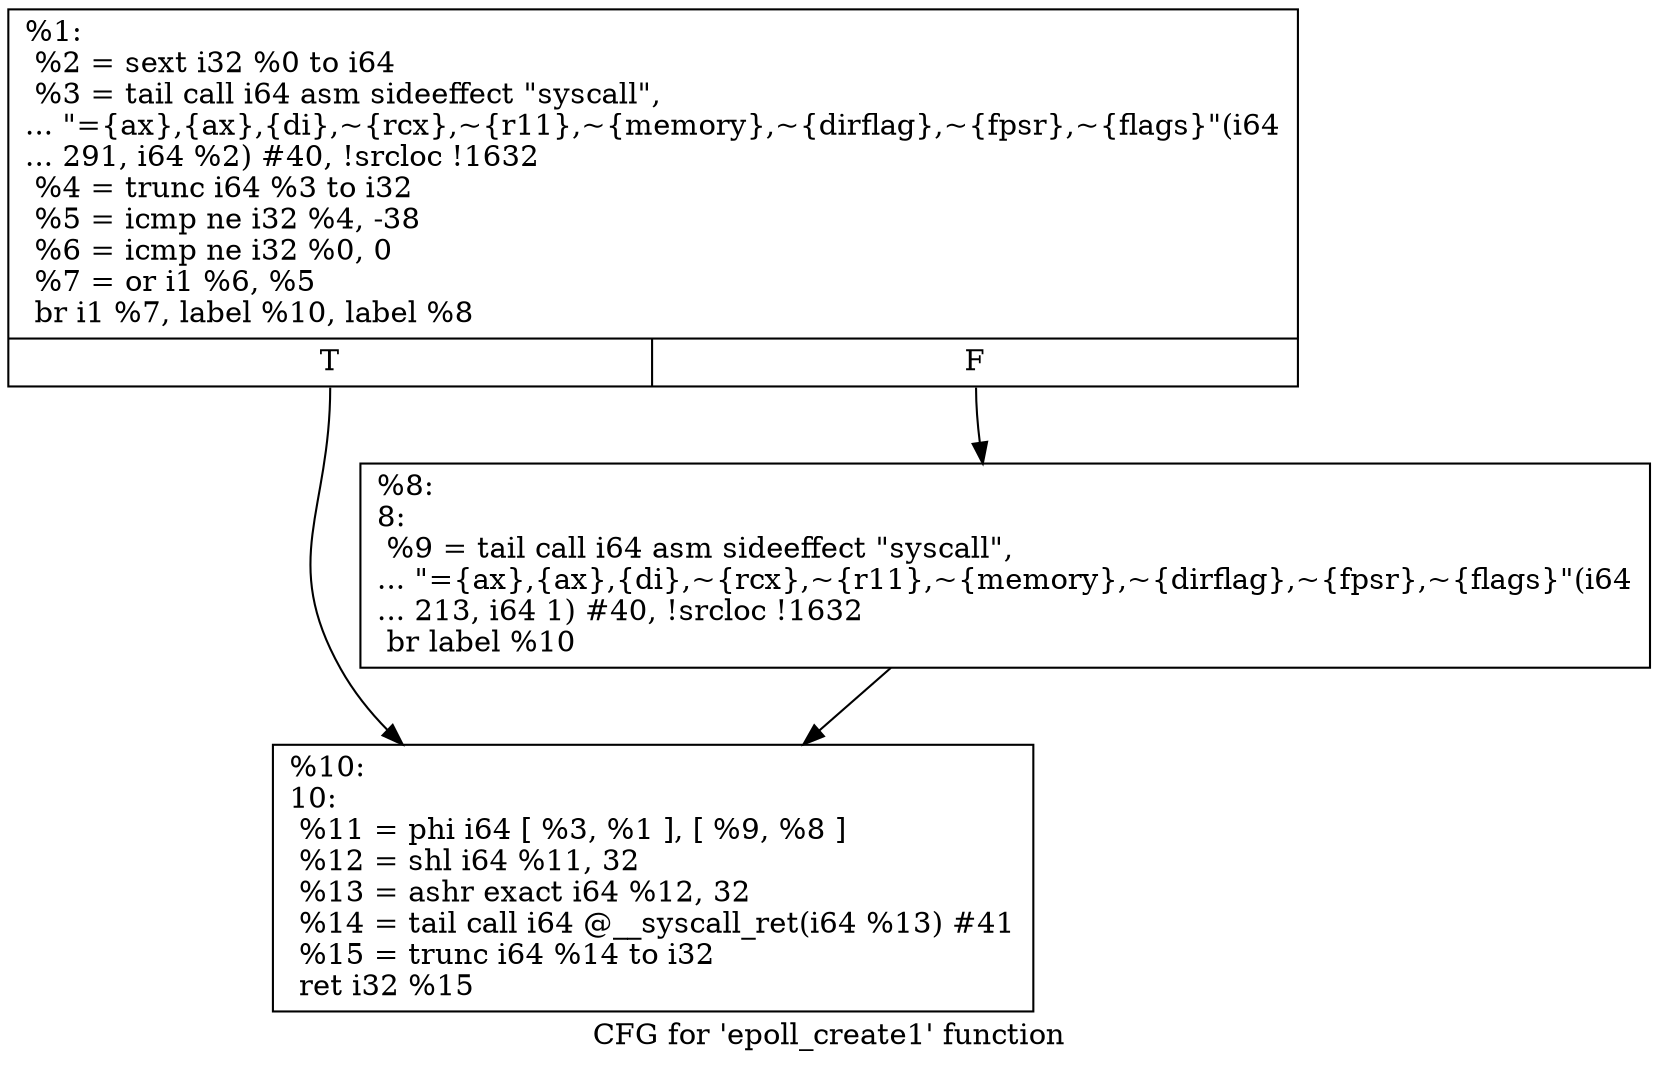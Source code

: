 digraph "CFG for 'epoll_create1' function" {
	label="CFG for 'epoll_create1' function";

	Node0x1d1b560 [shape=record,label="{%1:\l  %2 = sext i32 %0 to i64\l  %3 = tail call i64 asm sideeffect \"syscall\",\l... \"=\{ax\},\{ax\},\{di\},~\{rcx\},~\{r11\},~\{memory\},~\{dirflag\},~\{fpsr\},~\{flags\}\"(i64\l... 291, i64 %2) #40, !srcloc !1632\l  %4 = trunc i64 %3 to i32\l  %5 = icmp ne i32 %4, -38\l  %6 = icmp ne i32 %0, 0\l  %7 = or i1 %6, %5\l  br i1 %7, label %10, label %8\l|{<s0>T|<s1>F}}"];
	Node0x1d1b560:s0 -> Node0x1d1b600;
	Node0x1d1b560:s1 -> Node0x1d1b5b0;
	Node0x1d1b5b0 [shape=record,label="{%8:\l8:                                                \l  %9 = tail call i64 asm sideeffect \"syscall\",\l... \"=\{ax\},\{ax\},\{di\},~\{rcx\},~\{r11\},~\{memory\},~\{dirflag\},~\{fpsr\},~\{flags\}\"(i64\l... 213, i64 1) #40, !srcloc !1632\l  br label %10\l}"];
	Node0x1d1b5b0 -> Node0x1d1b600;
	Node0x1d1b600 [shape=record,label="{%10:\l10:                                               \l  %11 = phi i64 [ %3, %1 ], [ %9, %8 ]\l  %12 = shl i64 %11, 32\l  %13 = ashr exact i64 %12, 32\l  %14 = tail call i64 @__syscall_ret(i64 %13) #41\l  %15 = trunc i64 %14 to i32\l  ret i32 %15\l}"];
}
